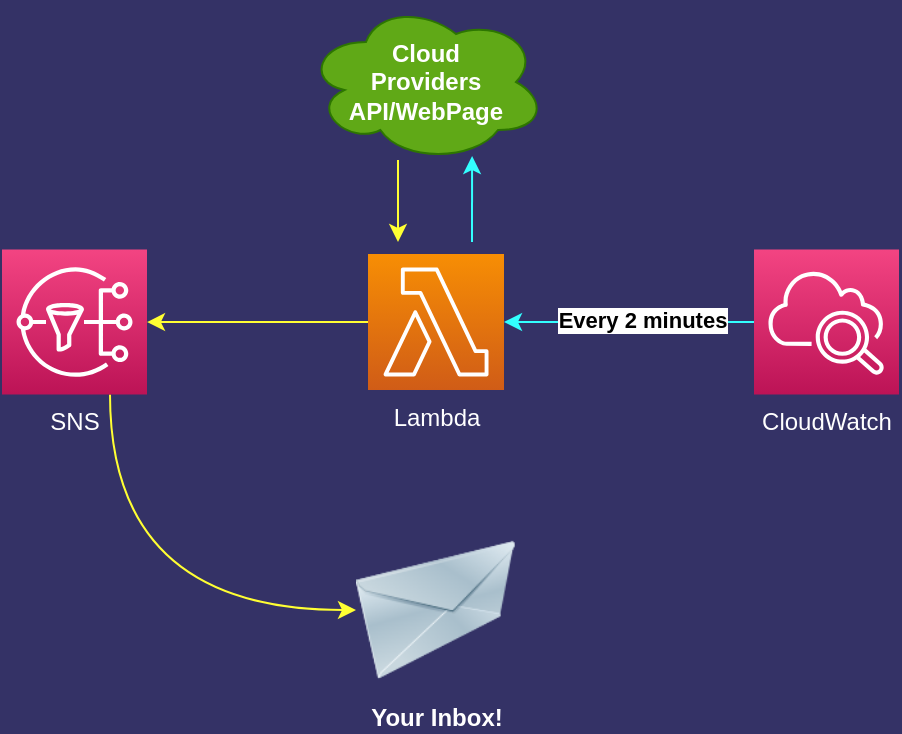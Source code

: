 <mxfile version="13.7.9" type="device"><diagram id="PFLKbOGwS96pI4XFYxXp" name="Page-1"><mxGraphModel dx="1106" dy="830" grid="0" gridSize="10" guides="1" tooltips="1" connect="1" arrows="1" fold="1" page="1" pageScale="1" pageWidth="1169" pageHeight="827" background="#343266" math="0" shadow="0"><root><mxCell id="0"/><mxCell id="1" parent="0"/><mxCell id="aEvgAf3QkY80kcXEhjPX-12" style="edgeStyle=orthogonalEdgeStyle;rounded=0;orthogonalLoop=1;jettySize=auto;html=1;fillColor=#d80073;strokeColor=#33FFFF;" parent="1" source="aEvgAf3QkY80kcXEhjPX-6" target="aEvgAf3QkY80kcXEhjPX-7" edge="1"><mxGeometry relative="1" as="geometry"/></mxCell><mxCell id="aEvgAf3QkY80kcXEhjPX-13" value="Every 2 minutes" style="edgeLabel;html=1;align=center;verticalAlign=middle;resizable=0;points=[];fontStyle=1" parent="aEvgAf3QkY80kcXEhjPX-12" vertex="1" connectable="0"><mxGeometry x="0.001" y="-6" relative="1" as="geometry"><mxPoint x="6" y="5" as="offset"/></mxGeometry></mxCell><mxCell id="aEvgAf3QkY80kcXEhjPX-6" value="&lt;font color=&quot;#ffffff&quot;&gt;CloudWatch&lt;/font&gt;" style="outlineConnect=0;fontColor=#232F3E;gradientColor=#F34482;gradientDirection=north;fillColor=#BC1356;strokeColor=#ffffff;dashed=0;verticalLabelPosition=bottom;verticalAlign=top;align=center;html=1;fontSize=12;fontStyle=0;aspect=fixed;shape=mxgraph.aws4.resourceIcon;resIcon=mxgraph.aws4.cloudwatch_2;" parent="1" vertex="1"><mxGeometry x="548" y="183.75" width="72.5" height="72.5" as="geometry"/></mxCell><mxCell id="aEvgAf3QkY80kcXEhjPX-14" style="edgeStyle=orthogonalEdgeStyle;rounded=0;orthogonalLoop=1;jettySize=auto;html=1;strokeColor=#FFFF33;" parent="1" source="aEvgAf3QkY80kcXEhjPX-7" target="MImqVsfnwVIWBCw0fS1f-1" edge="1"><mxGeometry relative="1" as="geometry"><mxPoint x="229" y="220" as="targetPoint"/></mxGeometry></mxCell><mxCell id="aEvgAf3QkY80kcXEhjPX-7" value="&lt;font color=&quot;#ffffff&quot;&gt;Lambda&lt;/font&gt;" style="outlineConnect=0;fontColor=#232F3E;gradientColor=#F78E04;gradientDirection=north;fillColor=#D05C17;strokeColor=#ffffff;dashed=0;verticalLabelPosition=bottom;verticalAlign=top;align=center;html=1;fontSize=12;fontStyle=0;aspect=fixed;shape=mxgraph.aws4.resourceIcon;resIcon=mxgraph.aws4.lambda;" parent="1" vertex="1"><mxGeometry x="355" y="186" width="68" height="68" as="geometry"/></mxCell><mxCell id="aEvgAf3QkY80kcXEhjPX-8" value="Cloud&lt;br&gt;Providers&lt;br&gt;API/WebPage" style="ellipse;shape=cloud;whiteSpace=wrap;html=1;fillColor=#60a917;strokeColor=#2D7600;fontStyle=1;fontColor=#ffffff;" parent="1" vertex="1"><mxGeometry x="324" y="60" width="120" height="80" as="geometry"/></mxCell><mxCell id="aEvgAf3QkY80kcXEhjPX-10" value="" style="endArrow=classic;html=1;entryX=0.692;entryY=0.963;entryDx=0;entryDy=0;entryPerimeter=0;fillColor=#d80073;strokeColor=#33FFFF;" parent="1" target="aEvgAf3QkY80kcXEhjPX-8" edge="1"><mxGeometry width="50" height="50" relative="1" as="geometry"><mxPoint x="407" y="180" as="sourcePoint"/><mxPoint x="430" y="150" as="targetPoint"/></mxGeometry></mxCell><mxCell id="aEvgAf3QkY80kcXEhjPX-11" value="" style="endArrow=classic;html=1;strokeColor=#FFFF33;" parent="1" edge="1"><mxGeometry width="50" height="50" relative="1" as="geometry"><mxPoint x="370" y="139" as="sourcePoint"/><mxPoint x="370" y="180" as="targetPoint"/></mxGeometry></mxCell><mxCell id="MImqVsfnwVIWBCw0fS1f-3" style="edgeStyle=orthogonalEdgeStyle;orthogonalLoop=1;jettySize=auto;html=1;entryX=0;entryY=0.5;entryDx=0;entryDy=0;curved=1;strokeColor=#FFFF33;" edge="1" parent="1" source="MImqVsfnwVIWBCw0fS1f-1" target="MImqVsfnwVIWBCw0fS1f-2"><mxGeometry relative="1" as="geometry"><Array as="points"><mxPoint x="226" y="364"/></Array></mxGeometry></mxCell><mxCell id="MImqVsfnwVIWBCw0fS1f-1" value="&lt;font color=&quot;#ffffff&quot;&gt;SNS&lt;/font&gt;" style="outlineConnect=0;fontColor=#232F3E;gradientColor=#F34482;gradientDirection=north;fillColor=#BC1356;strokeColor=#ffffff;dashed=0;verticalLabelPosition=bottom;verticalAlign=top;align=center;html=1;fontSize=12;fontStyle=0;aspect=fixed;shape=mxgraph.aws4.resourceIcon;resIcon=mxgraph.aws4.sns;" vertex="1" parent="1"><mxGeometry x="172" y="183.75" width="72.5" height="72.5" as="geometry"/></mxCell><mxCell id="MImqVsfnwVIWBCw0fS1f-2" value="Your Inbox!" style="image;html=1;image=img/lib/clip_art/networking/Email_128x128.png;labelBackgroundColor=none;fontColor=#FFFFFF;fontStyle=1" vertex="1" parent="1"><mxGeometry x="349" y="324" width="80" height="80" as="geometry"/></mxCell></root></mxGraphModel></diagram></mxfile>